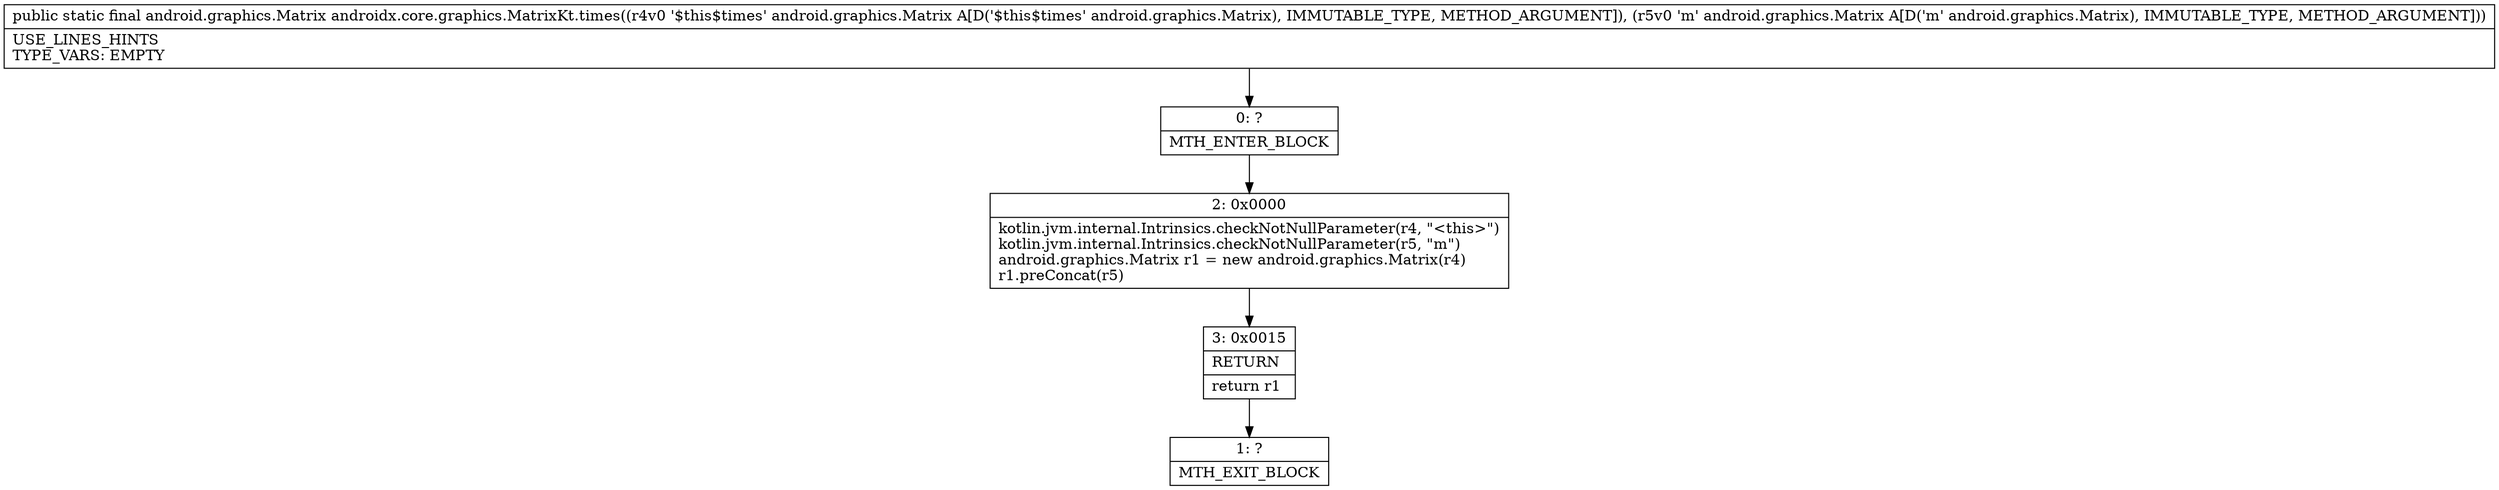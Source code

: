 digraph "CFG forandroidx.core.graphics.MatrixKt.times(Landroid\/graphics\/Matrix;Landroid\/graphics\/Matrix;)Landroid\/graphics\/Matrix;" {
Node_0 [shape=record,label="{0\:\ ?|MTH_ENTER_BLOCK\l}"];
Node_2 [shape=record,label="{2\:\ 0x0000|kotlin.jvm.internal.Intrinsics.checkNotNullParameter(r4, \"\<this\>\")\lkotlin.jvm.internal.Intrinsics.checkNotNullParameter(r5, \"m\")\landroid.graphics.Matrix r1 = new android.graphics.Matrix(r4)\lr1.preConcat(r5)\l}"];
Node_3 [shape=record,label="{3\:\ 0x0015|RETURN\l|return r1\l}"];
Node_1 [shape=record,label="{1\:\ ?|MTH_EXIT_BLOCK\l}"];
MethodNode[shape=record,label="{public static final android.graphics.Matrix androidx.core.graphics.MatrixKt.times((r4v0 '$this$times' android.graphics.Matrix A[D('$this$times' android.graphics.Matrix), IMMUTABLE_TYPE, METHOD_ARGUMENT]), (r5v0 'm' android.graphics.Matrix A[D('m' android.graphics.Matrix), IMMUTABLE_TYPE, METHOD_ARGUMENT]))  | USE_LINES_HINTS\lTYPE_VARS: EMPTY\l}"];
MethodNode -> Node_0;Node_0 -> Node_2;
Node_2 -> Node_3;
Node_3 -> Node_1;
}

